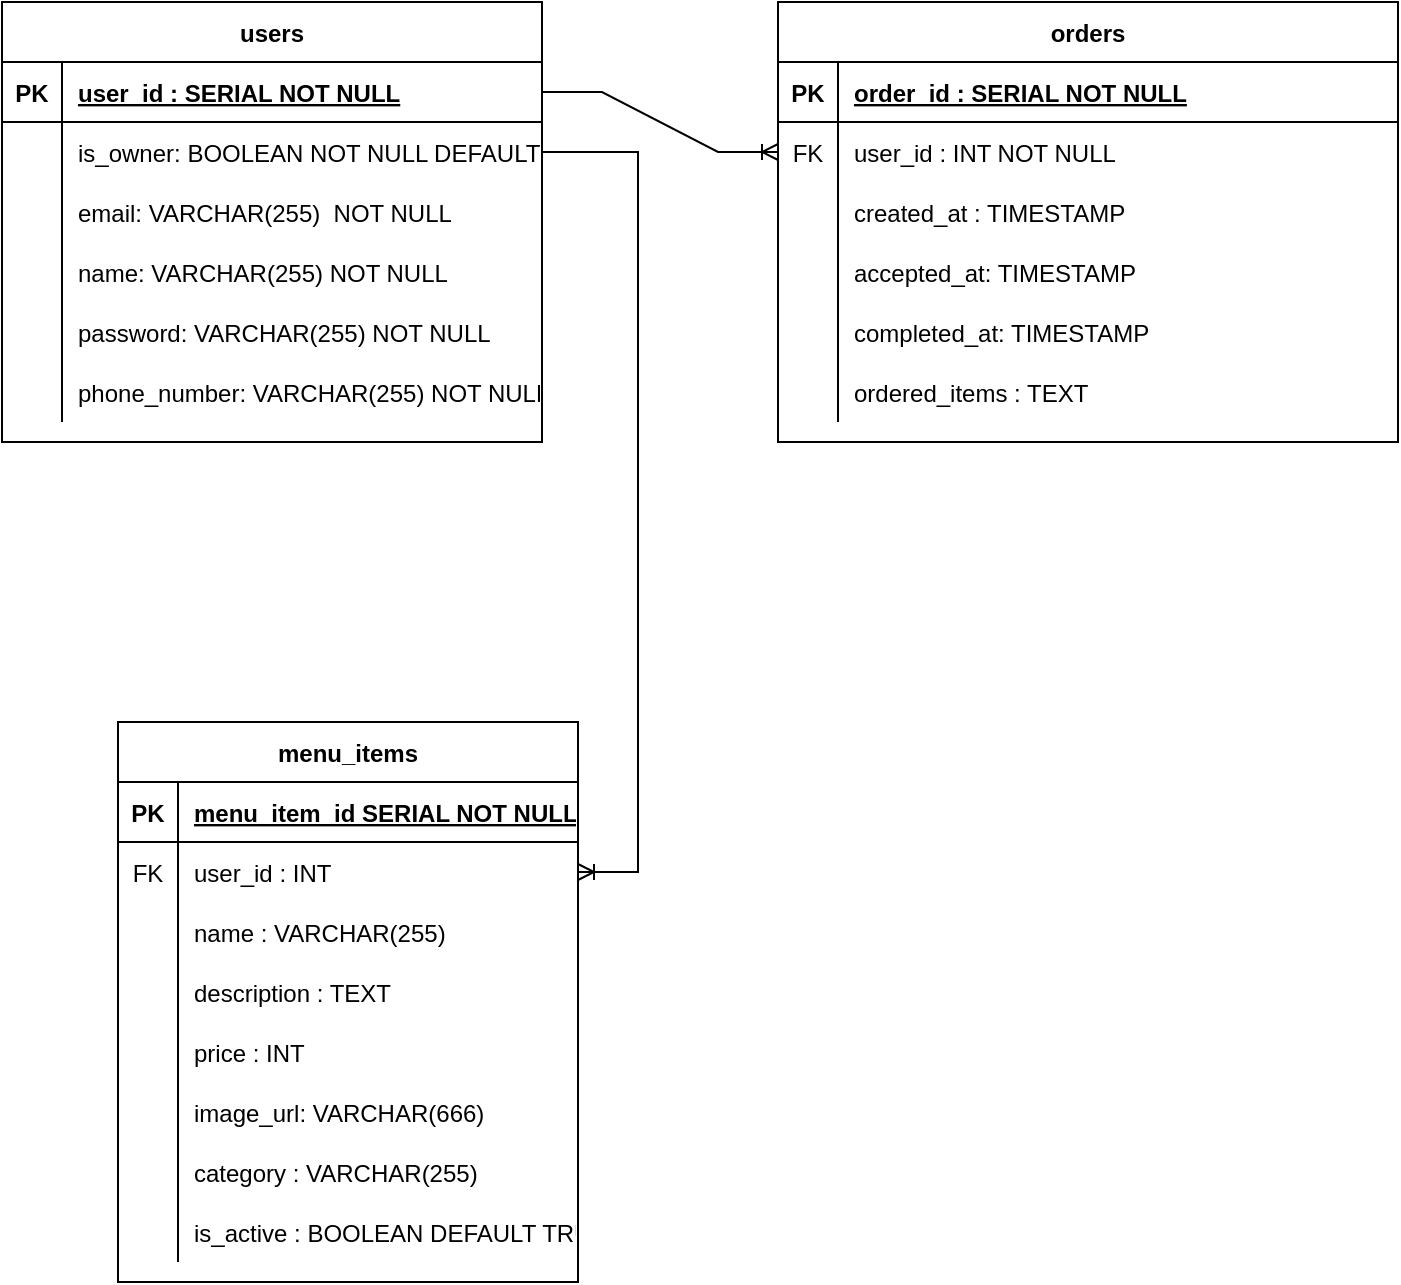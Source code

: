 <mxfile version="20.0.3" type="device"><diagram id="2siU6LbaM7JrwgTdENRn" name="Page-1"><mxGraphModel dx="1178" dy="641" grid="1" gridSize="10" guides="1" tooltips="1" connect="1" arrows="1" fold="1" page="1" pageScale="1" pageWidth="850" pageHeight="1100" math="0" shadow="0"><root><mxCell id="0"/><mxCell id="1" parent="0"/><mxCell id="2OVgiiGLQA_6tGUmaVkU-1" value="users" style="shape=table;startSize=30;container=1;collapsible=1;childLayout=tableLayout;fixedRows=1;rowLines=0;fontStyle=1;align=center;resizeLast=1;" vertex="1" parent="1"><mxGeometry x="82" y="120" width="270" height="220" as="geometry"/></mxCell><mxCell id="2OVgiiGLQA_6tGUmaVkU-2" value="" style="shape=tableRow;horizontal=0;startSize=0;swimlaneHead=0;swimlaneBody=0;fillColor=none;collapsible=0;dropTarget=0;points=[[0,0.5],[1,0.5]];portConstraint=eastwest;top=0;left=0;right=0;bottom=1;" vertex="1" parent="2OVgiiGLQA_6tGUmaVkU-1"><mxGeometry y="30" width="270" height="30" as="geometry"/></mxCell><mxCell id="2OVgiiGLQA_6tGUmaVkU-3" value="PK" style="shape=partialRectangle;connectable=0;fillColor=none;top=0;left=0;bottom=0;right=0;fontStyle=1;overflow=hidden;" vertex="1" parent="2OVgiiGLQA_6tGUmaVkU-2"><mxGeometry width="30" height="30" as="geometry"><mxRectangle width="30" height="30" as="alternateBounds"/></mxGeometry></mxCell><mxCell id="2OVgiiGLQA_6tGUmaVkU-4" value="user_id : SERIAL NOT NULL" style="shape=partialRectangle;connectable=0;fillColor=none;top=0;left=0;bottom=0;right=0;align=left;spacingLeft=6;fontStyle=5;overflow=hidden;" vertex="1" parent="2OVgiiGLQA_6tGUmaVkU-2"><mxGeometry x="30" width="240" height="30" as="geometry"><mxRectangle width="240" height="30" as="alternateBounds"/></mxGeometry></mxCell><mxCell id="2OVgiiGLQA_6tGUmaVkU-5" value="" style="shape=tableRow;horizontal=0;startSize=0;swimlaneHead=0;swimlaneBody=0;fillColor=none;collapsible=0;dropTarget=0;points=[[0,0.5],[1,0.5]];portConstraint=eastwest;top=0;left=0;right=0;bottom=0;" vertex="1" parent="2OVgiiGLQA_6tGUmaVkU-1"><mxGeometry y="60" width="270" height="30" as="geometry"/></mxCell><mxCell id="2OVgiiGLQA_6tGUmaVkU-6" value="" style="shape=partialRectangle;connectable=0;fillColor=none;top=0;left=0;bottom=0;right=0;editable=1;overflow=hidden;" vertex="1" parent="2OVgiiGLQA_6tGUmaVkU-5"><mxGeometry width="30" height="30" as="geometry"><mxRectangle width="30" height="30" as="alternateBounds"/></mxGeometry></mxCell><mxCell id="2OVgiiGLQA_6tGUmaVkU-7" value="is_owner: BOOLEAN NOT NULL DEFAULT FALSE" style="shape=partialRectangle;connectable=0;fillColor=none;top=0;left=0;bottom=0;right=0;align=left;spacingLeft=6;overflow=hidden;" vertex="1" parent="2OVgiiGLQA_6tGUmaVkU-5"><mxGeometry x="30" width="240" height="30" as="geometry"><mxRectangle width="240" height="30" as="alternateBounds"/></mxGeometry></mxCell><mxCell id="2OVgiiGLQA_6tGUmaVkU-8" value="" style="shape=tableRow;horizontal=0;startSize=0;swimlaneHead=0;swimlaneBody=0;fillColor=none;collapsible=0;dropTarget=0;points=[[0,0.5],[1,0.5]];portConstraint=eastwest;top=0;left=0;right=0;bottom=0;" vertex="1" parent="2OVgiiGLQA_6tGUmaVkU-1"><mxGeometry y="90" width="270" height="30" as="geometry"/></mxCell><mxCell id="2OVgiiGLQA_6tGUmaVkU-9" value="" style="shape=partialRectangle;connectable=0;fillColor=none;top=0;left=0;bottom=0;right=0;editable=1;overflow=hidden;" vertex="1" parent="2OVgiiGLQA_6tGUmaVkU-8"><mxGeometry width="30" height="30" as="geometry"><mxRectangle width="30" height="30" as="alternateBounds"/></mxGeometry></mxCell><mxCell id="2OVgiiGLQA_6tGUmaVkU-10" value="email: VARCHAR(255)  NOT NULL" style="shape=partialRectangle;connectable=0;fillColor=none;top=0;left=0;bottom=0;right=0;align=left;spacingLeft=6;overflow=hidden;" vertex="1" parent="2OVgiiGLQA_6tGUmaVkU-8"><mxGeometry x="30" width="240" height="30" as="geometry"><mxRectangle width="240" height="30" as="alternateBounds"/></mxGeometry></mxCell><mxCell id="2OVgiiGLQA_6tGUmaVkU-11" value="" style="shape=tableRow;horizontal=0;startSize=0;swimlaneHead=0;swimlaneBody=0;fillColor=none;collapsible=0;dropTarget=0;points=[[0,0.5],[1,0.5]];portConstraint=eastwest;top=0;left=0;right=0;bottom=0;" vertex="1" parent="2OVgiiGLQA_6tGUmaVkU-1"><mxGeometry y="120" width="270" height="30" as="geometry"/></mxCell><mxCell id="2OVgiiGLQA_6tGUmaVkU-12" value="" style="shape=partialRectangle;connectable=0;fillColor=none;top=0;left=0;bottom=0;right=0;editable=1;overflow=hidden;" vertex="1" parent="2OVgiiGLQA_6tGUmaVkU-11"><mxGeometry width="30" height="30" as="geometry"><mxRectangle width="30" height="30" as="alternateBounds"/></mxGeometry></mxCell><mxCell id="2OVgiiGLQA_6tGUmaVkU-13" value="name: VARCHAR(255) NOT NULL" style="shape=partialRectangle;connectable=0;fillColor=none;top=0;left=0;bottom=0;right=0;align=left;spacingLeft=6;overflow=hidden;" vertex="1" parent="2OVgiiGLQA_6tGUmaVkU-11"><mxGeometry x="30" width="240" height="30" as="geometry"><mxRectangle width="240" height="30" as="alternateBounds"/></mxGeometry></mxCell><mxCell id="2OVgiiGLQA_6tGUmaVkU-41" value="" style="shape=tableRow;horizontal=0;startSize=0;swimlaneHead=0;swimlaneBody=0;fillColor=none;collapsible=0;dropTarget=0;points=[[0,0.5],[1,0.5]];portConstraint=eastwest;top=0;left=0;right=0;bottom=0;" vertex="1" parent="2OVgiiGLQA_6tGUmaVkU-1"><mxGeometry y="150" width="270" height="30" as="geometry"/></mxCell><mxCell id="2OVgiiGLQA_6tGUmaVkU-42" value="" style="shape=partialRectangle;connectable=0;fillColor=none;top=0;left=0;bottom=0;right=0;editable=1;overflow=hidden;" vertex="1" parent="2OVgiiGLQA_6tGUmaVkU-41"><mxGeometry width="30" height="30" as="geometry"><mxRectangle width="30" height="30" as="alternateBounds"/></mxGeometry></mxCell><mxCell id="2OVgiiGLQA_6tGUmaVkU-43" value="password: VARCHAR(255) NOT NULL" style="shape=partialRectangle;connectable=0;fillColor=none;top=0;left=0;bottom=0;right=0;align=left;spacingLeft=6;overflow=hidden;" vertex="1" parent="2OVgiiGLQA_6tGUmaVkU-41"><mxGeometry x="30" width="240" height="30" as="geometry"><mxRectangle width="240" height="30" as="alternateBounds"/></mxGeometry></mxCell><mxCell id="2OVgiiGLQA_6tGUmaVkU-44" value="" style="shape=tableRow;horizontal=0;startSize=0;swimlaneHead=0;swimlaneBody=0;fillColor=none;collapsible=0;dropTarget=0;points=[[0,0.5],[1,0.5]];portConstraint=eastwest;top=0;left=0;right=0;bottom=0;" vertex="1" parent="2OVgiiGLQA_6tGUmaVkU-1"><mxGeometry y="180" width="270" height="30" as="geometry"/></mxCell><mxCell id="2OVgiiGLQA_6tGUmaVkU-45" value="" style="shape=partialRectangle;connectable=0;fillColor=none;top=0;left=0;bottom=0;right=0;editable=1;overflow=hidden;" vertex="1" parent="2OVgiiGLQA_6tGUmaVkU-44"><mxGeometry width="30" height="30" as="geometry"><mxRectangle width="30" height="30" as="alternateBounds"/></mxGeometry></mxCell><mxCell id="2OVgiiGLQA_6tGUmaVkU-46" value="phone_number: VARCHAR(255) NOT NULL" style="shape=partialRectangle;connectable=0;fillColor=none;top=0;left=0;bottom=0;right=0;align=left;spacingLeft=6;overflow=hidden;" vertex="1" parent="2OVgiiGLQA_6tGUmaVkU-44"><mxGeometry x="30" width="240" height="30" as="geometry"><mxRectangle width="240" height="30" as="alternateBounds"/></mxGeometry></mxCell><mxCell id="2OVgiiGLQA_6tGUmaVkU-14" value="menu_items" style="shape=table;startSize=30;container=1;collapsible=1;childLayout=tableLayout;fixedRows=1;rowLines=0;fontStyle=1;align=center;resizeLast=1;" vertex="1" parent="1"><mxGeometry x="140" y="480" width="230" height="280" as="geometry"/></mxCell><mxCell id="2OVgiiGLQA_6tGUmaVkU-15" value="" style="shape=tableRow;horizontal=0;startSize=0;swimlaneHead=0;swimlaneBody=0;fillColor=none;collapsible=0;dropTarget=0;points=[[0,0.5],[1,0.5]];portConstraint=eastwest;top=0;left=0;right=0;bottom=1;" vertex="1" parent="2OVgiiGLQA_6tGUmaVkU-14"><mxGeometry y="30" width="230" height="30" as="geometry"/></mxCell><mxCell id="2OVgiiGLQA_6tGUmaVkU-16" value="PK" style="shape=partialRectangle;connectable=0;fillColor=none;top=0;left=0;bottom=0;right=0;fontStyle=1;overflow=hidden;" vertex="1" parent="2OVgiiGLQA_6tGUmaVkU-15"><mxGeometry width="30" height="30" as="geometry"><mxRectangle width="30" height="30" as="alternateBounds"/></mxGeometry></mxCell><mxCell id="2OVgiiGLQA_6tGUmaVkU-17" value="menu_item_id SERIAL NOT NULL" style="shape=partialRectangle;connectable=0;fillColor=none;top=0;left=0;bottom=0;right=0;align=left;spacingLeft=6;fontStyle=5;overflow=hidden;" vertex="1" parent="2OVgiiGLQA_6tGUmaVkU-15"><mxGeometry x="30" width="200" height="30" as="geometry"><mxRectangle width="200" height="30" as="alternateBounds"/></mxGeometry></mxCell><mxCell id="2OVgiiGLQA_6tGUmaVkU-18" value="" style="shape=tableRow;horizontal=0;startSize=0;swimlaneHead=0;swimlaneBody=0;fillColor=none;collapsible=0;dropTarget=0;points=[[0,0.5],[1,0.5]];portConstraint=eastwest;top=0;left=0;right=0;bottom=0;" vertex="1" parent="2OVgiiGLQA_6tGUmaVkU-14"><mxGeometry y="60" width="230" height="30" as="geometry"/></mxCell><mxCell id="2OVgiiGLQA_6tGUmaVkU-19" value="FK" style="shape=partialRectangle;connectable=0;fillColor=none;top=0;left=0;bottom=0;right=0;editable=1;overflow=hidden;" vertex="1" parent="2OVgiiGLQA_6tGUmaVkU-18"><mxGeometry width="30" height="30" as="geometry"><mxRectangle width="30" height="30" as="alternateBounds"/></mxGeometry></mxCell><mxCell id="2OVgiiGLQA_6tGUmaVkU-20" value="user_id : INT" style="shape=partialRectangle;connectable=0;fillColor=none;top=0;left=0;bottom=0;right=0;align=left;spacingLeft=6;overflow=hidden;" vertex="1" parent="2OVgiiGLQA_6tGUmaVkU-18"><mxGeometry x="30" width="200" height="30" as="geometry"><mxRectangle width="200" height="30" as="alternateBounds"/></mxGeometry></mxCell><mxCell id="2OVgiiGLQA_6tGUmaVkU-88" value="" style="shape=tableRow;horizontal=0;startSize=0;swimlaneHead=0;swimlaneBody=0;fillColor=none;collapsible=0;dropTarget=0;points=[[0,0.5],[1,0.5]];portConstraint=eastwest;top=0;left=0;right=0;bottom=0;" vertex="1" parent="2OVgiiGLQA_6tGUmaVkU-14"><mxGeometry y="90" width="230" height="30" as="geometry"/></mxCell><mxCell id="2OVgiiGLQA_6tGUmaVkU-89" value="" style="shape=partialRectangle;connectable=0;fillColor=none;top=0;left=0;bottom=0;right=0;editable=1;overflow=hidden;" vertex="1" parent="2OVgiiGLQA_6tGUmaVkU-88"><mxGeometry width="30" height="30" as="geometry"><mxRectangle width="30" height="30" as="alternateBounds"/></mxGeometry></mxCell><mxCell id="2OVgiiGLQA_6tGUmaVkU-90" value="name : VARCHAR(255) " style="shape=partialRectangle;connectable=0;fillColor=none;top=0;left=0;bottom=0;right=0;align=left;spacingLeft=6;overflow=hidden;" vertex="1" parent="2OVgiiGLQA_6tGUmaVkU-88"><mxGeometry x="30" width="200" height="30" as="geometry"><mxRectangle width="200" height="30" as="alternateBounds"/></mxGeometry></mxCell><mxCell id="2OVgiiGLQA_6tGUmaVkU-21" value="" style="shape=tableRow;horizontal=0;startSize=0;swimlaneHead=0;swimlaneBody=0;fillColor=none;collapsible=0;dropTarget=0;points=[[0,0.5],[1,0.5]];portConstraint=eastwest;top=0;left=0;right=0;bottom=0;" vertex="1" parent="2OVgiiGLQA_6tGUmaVkU-14"><mxGeometry y="120" width="230" height="30" as="geometry"/></mxCell><mxCell id="2OVgiiGLQA_6tGUmaVkU-22" value="" style="shape=partialRectangle;connectable=0;fillColor=none;top=0;left=0;bottom=0;right=0;editable=1;overflow=hidden;" vertex="1" parent="2OVgiiGLQA_6tGUmaVkU-21"><mxGeometry width="30" height="30" as="geometry"><mxRectangle width="30" height="30" as="alternateBounds"/></mxGeometry></mxCell><mxCell id="2OVgiiGLQA_6tGUmaVkU-23" value="description : TEXT" style="shape=partialRectangle;connectable=0;fillColor=none;top=0;left=0;bottom=0;right=0;align=left;spacingLeft=6;overflow=hidden;" vertex="1" parent="2OVgiiGLQA_6tGUmaVkU-21"><mxGeometry x="30" width="200" height="30" as="geometry"><mxRectangle width="200" height="30" as="alternateBounds"/></mxGeometry></mxCell><mxCell id="2OVgiiGLQA_6tGUmaVkU-24" value="" style="shape=tableRow;horizontal=0;startSize=0;swimlaneHead=0;swimlaneBody=0;fillColor=none;collapsible=0;dropTarget=0;points=[[0,0.5],[1,0.5]];portConstraint=eastwest;top=0;left=0;right=0;bottom=0;" vertex="1" parent="2OVgiiGLQA_6tGUmaVkU-14"><mxGeometry y="150" width="230" height="30" as="geometry"/></mxCell><mxCell id="2OVgiiGLQA_6tGUmaVkU-25" value="" style="shape=partialRectangle;connectable=0;fillColor=none;top=0;left=0;bottom=0;right=0;editable=1;overflow=hidden;" vertex="1" parent="2OVgiiGLQA_6tGUmaVkU-24"><mxGeometry width="30" height="30" as="geometry"><mxRectangle width="30" height="30" as="alternateBounds"/></mxGeometry></mxCell><mxCell id="2OVgiiGLQA_6tGUmaVkU-26" value="price : INT" style="shape=partialRectangle;connectable=0;fillColor=none;top=0;left=0;bottom=0;right=0;align=left;spacingLeft=6;overflow=hidden;" vertex="1" parent="2OVgiiGLQA_6tGUmaVkU-24"><mxGeometry x="30" width="200" height="30" as="geometry"><mxRectangle width="200" height="30" as="alternateBounds"/></mxGeometry></mxCell><mxCell id="2OVgiiGLQA_6tGUmaVkU-53" value="" style="shape=tableRow;horizontal=0;startSize=0;swimlaneHead=0;swimlaneBody=0;fillColor=none;collapsible=0;dropTarget=0;points=[[0,0.5],[1,0.5]];portConstraint=eastwest;top=0;left=0;right=0;bottom=0;" vertex="1" parent="2OVgiiGLQA_6tGUmaVkU-14"><mxGeometry y="180" width="230" height="30" as="geometry"/></mxCell><mxCell id="2OVgiiGLQA_6tGUmaVkU-54" value="" style="shape=partialRectangle;connectable=0;fillColor=none;top=0;left=0;bottom=0;right=0;editable=1;overflow=hidden;" vertex="1" parent="2OVgiiGLQA_6tGUmaVkU-53"><mxGeometry width="30" height="30" as="geometry"><mxRectangle width="30" height="30" as="alternateBounds"/></mxGeometry></mxCell><mxCell id="2OVgiiGLQA_6tGUmaVkU-55" value="image_url: VARCHAR(666)" style="shape=partialRectangle;connectable=0;fillColor=none;top=0;left=0;bottom=0;right=0;align=left;spacingLeft=6;overflow=hidden;" vertex="1" parent="2OVgiiGLQA_6tGUmaVkU-53"><mxGeometry x="30" width="200" height="30" as="geometry"><mxRectangle width="200" height="30" as="alternateBounds"/></mxGeometry></mxCell><mxCell id="2OVgiiGLQA_6tGUmaVkU-94" value="" style="shape=tableRow;horizontal=0;startSize=0;swimlaneHead=0;swimlaneBody=0;fillColor=none;collapsible=0;dropTarget=0;points=[[0,0.5],[1,0.5]];portConstraint=eastwest;top=0;left=0;right=0;bottom=0;" vertex="1" parent="2OVgiiGLQA_6tGUmaVkU-14"><mxGeometry y="210" width="230" height="30" as="geometry"/></mxCell><mxCell id="2OVgiiGLQA_6tGUmaVkU-95" value="" style="shape=partialRectangle;connectable=0;fillColor=none;top=0;left=0;bottom=0;right=0;editable=1;overflow=hidden;" vertex="1" parent="2OVgiiGLQA_6tGUmaVkU-94"><mxGeometry width="30" height="30" as="geometry"><mxRectangle width="30" height="30" as="alternateBounds"/></mxGeometry></mxCell><mxCell id="2OVgiiGLQA_6tGUmaVkU-96" value="category : VARCHAR(255)" style="shape=partialRectangle;connectable=0;fillColor=none;top=0;left=0;bottom=0;right=0;align=left;spacingLeft=6;overflow=hidden;" vertex="1" parent="2OVgiiGLQA_6tGUmaVkU-94"><mxGeometry x="30" width="200" height="30" as="geometry"><mxRectangle width="200" height="30" as="alternateBounds"/></mxGeometry></mxCell><mxCell id="2OVgiiGLQA_6tGUmaVkU-97" value="" style="shape=tableRow;horizontal=0;startSize=0;swimlaneHead=0;swimlaneBody=0;fillColor=none;collapsible=0;dropTarget=0;points=[[0,0.5],[1,0.5]];portConstraint=eastwest;top=0;left=0;right=0;bottom=0;" vertex="1" parent="2OVgiiGLQA_6tGUmaVkU-14"><mxGeometry y="240" width="230" height="30" as="geometry"/></mxCell><mxCell id="2OVgiiGLQA_6tGUmaVkU-98" value="" style="shape=partialRectangle;connectable=0;fillColor=none;top=0;left=0;bottom=0;right=0;editable=1;overflow=hidden;" vertex="1" parent="2OVgiiGLQA_6tGUmaVkU-97"><mxGeometry width="30" height="30" as="geometry"><mxRectangle width="30" height="30" as="alternateBounds"/></mxGeometry></mxCell><mxCell id="2OVgiiGLQA_6tGUmaVkU-99" value="is_active : BOOLEAN DEFAULT TRUE" style="shape=partialRectangle;connectable=0;fillColor=none;top=0;left=0;bottom=0;right=0;align=left;spacingLeft=6;overflow=hidden;" vertex="1" parent="2OVgiiGLQA_6tGUmaVkU-97"><mxGeometry x="30" width="200" height="30" as="geometry"><mxRectangle width="200" height="30" as="alternateBounds"/></mxGeometry></mxCell><mxCell id="2OVgiiGLQA_6tGUmaVkU-27" value="orders" style="shape=table;startSize=30;container=1;collapsible=1;childLayout=tableLayout;fixedRows=1;rowLines=0;fontStyle=1;align=center;resizeLast=1;" vertex="1" parent="1"><mxGeometry x="470" y="120" width="310" height="220" as="geometry"/></mxCell><mxCell id="2OVgiiGLQA_6tGUmaVkU-28" value="" style="shape=tableRow;horizontal=0;startSize=0;swimlaneHead=0;swimlaneBody=0;fillColor=none;collapsible=0;dropTarget=0;points=[[0,0.5],[1,0.5]];portConstraint=eastwest;top=0;left=0;right=0;bottom=1;" vertex="1" parent="2OVgiiGLQA_6tGUmaVkU-27"><mxGeometry y="30" width="310" height="30" as="geometry"/></mxCell><mxCell id="2OVgiiGLQA_6tGUmaVkU-29" value="PK" style="shape=partialRectangle;connectable=0;fillColor=none;top=0;left=0;bottom=0;right=0;fontStyle=1;overflow=hidden;" vertex="1" parent="2OVgiiGLQA_6tGUmaVkU-28"><mxGeometry width="30" height="30" as="geometry"><mxRectangle width="30" height="30" as="alternateBounds"/></mxGeometry></mxCell><mxCell id="2OVgiiGLQA_6tGUmaVkU-30" value="order_id : SERIAL NOT NULL" style="shape=partialRectangle;connectable=0;fillColor=none;top=0;left=0;bottom=0;right=0;align=left;spacingLeft=6;fontStyle=5;overflow=hidden;" vertex="1" parent="2OVgiiGLQA_6tGUmaVkU-28"><mxGeometry x="30" width="280" height="30" as="geometry"><mxRectangle width="280" height="30" as="alternateBounds"/></mxGeometry></mxCell><mxCell id="2OVgiiGLQA_6tGUmaVkU-31" value="" style="shape=tableRow;horizontal=0;startSize=0;swimlaneHead=0;swimlaneBody=0;fillColor=none;collapsible=0;dropTarget=0;points=[[0,0.5],[1,0.5]];portConstraint=eastwest;top=0;left=0;right=0;bottom=0;" vertex="1" parent="2OVgiiGLQA_6tGUmaVkU-27"><mxGeometry y="60" width="310" height="30" as="geometry"/></mxCell><mxCell id="2OVgiiGLQA_6tGUmaVkU-32" value="FK" style="shape=partialRectangle;connectable=0;fillColor=none;top=0;left=0;bottom=0;right=0;editable=1;overflow=hidden;" vertex="1" parent="2OVgiiGLQA_6tGUmaVkU-31"><mxGeometry width="30" height="30" as="geometry"><mxRectangle width="30" height="30" as="alternateBounds"/></mxGeometry></mxCell><mxCell id="2OVgiiGLQA_6tGUmaVkU-33" value="user_id : INT NOT NULL" style="shape=partialRectangle;connectable=0;fillColor=none;top=0;left=0;bottom=0;right=0;align=left;spacingLeft=6;overflow=hidden;" vertex="1" parent="2OVgiiGLQA_6tGUmaVkU-31"><mxGeometry x="30" width="280" height="30" as="geometry"><mxRectangle width="280" height="30" as="alternateBounds"/></mxGeometry></mxCell><mxCell id="2OVgiiGLQA_6tGUmaVkU-34" value="" style="shape=tableRow;horizontal=0;startSize=0;swimlaneHead=0;swimlaneBody=0;fillColor=none;collapsible=0;dropTarget=0;points=[[0,0.5],[1,0.5]];portConstraint=eastwest;top=0;left=0;right=0;bottom=0;" vertex="1" parent="2OVgiiGLQA_6tGUmaVkU-27"><mxGeometry y="90" width="310" height="30" as="geometry"/></mxCell><mxCell id="2OVgiiGLQA_6tGUmaVkU-35" value="" style="shape=partialRectangle;connectable=0;fillColor=none;top=0;left=0;bottom=0;right=0;editable=1;overflow=hidden;" vertex="1" parent="2OVgiiGLQA_6tGUmaVkU-34"><mxGeometry width="30" height="30" as="geometry"><mxRectangle width="30" height="30" as="alternateBounds"/></mxGeometry></mxCell><mxCell id="2OVgiiGLQA_6tGUmaVkU-36" value="created_at : TIMESTAMP" style="shape=partialRectangle;connectable=0;fillColor=none;top=0;left=0;bottom=0;right=0;align=left;spacingLeft=6;overflow=hidden;" vertex="1" parent="2OVgiiGLQA_6tGUmaVkU-34"><mxGeometry x="30" width="280" height="30" as="geometry"><mxRectangle width="280" height="30" as="alternateBounds"/></mxGeometry></mxCell><mxCell id="2OVgiiGLQA_6tGUmaVkU-37" value="" style="shape=tableRow;horizontal=0;startSize=0;swimlaneHead=0;swimlaneBody=0;fillColor=none;collapsible=0;dropTarget=0;points=[[0,0.5],[1,0.5]];portConstraint=eastwest;top=0;left=0;right=0;bottom=0;" vertex="1" parent="2OVgiiGLQA_6tGUmaVkU-27"><mxGeometry y="120" width="310" height="30" as="geometry"/></mxCell><mxCell id="2OVgiiGLQA_6tGUmaVkU-38" value="" style="shape=partialRectangle;connectable=0;fillColor=none;top=0;left=0;bottom=0;right=0;editable=1;overflow=hidden;" vertex="1" parent="2OVgiiGLQA_6tGUmaVkU-37"><mxGeometry width="30" height="30" as="geometry"><mxRectangle width="30" height="30" as="alternateBounds"/></mxGeometry></mxCell><mxCell id="2OVgiiGLQA_6tGUmaVkU-39" value="accepted_at: TIMESTAMP" style="shape=partialRectangle;connectable=0;fillColor=none;top=0;left=0;bottom=0;right=0;align=left;spacingLeft=6;overflow=hidden;" vertex="1" parent="2OVgiiGLQA_6tGUmaVkU-37"><mxGeometry x="30" width="280" height="30" as="geometry"><mxRectangle width="280" height="30" as="alternateBounds"/></mxGeometry></mxCell><mxCell id="2OVgiiGLQA_6tGUmaVkU-47" value="" style="shape=tableRow;horizontal=0;startSize=0;swimlaneHead=0;swimlaneBody=0;fillColor=none;collapsible=0;dropTarget=0;points=[[0,0.5],[1,0.5]];portConstraint=eastwest;top=0;left=0;right=0;bottom=0;" vertex="1" parent="2OVgiiGLQA_6tGUmaVkU-27"><mxGeometry y="150" width="310" height="30" as="geometry"/></mxCell><mxCell id="2OVgiiGLQA_6tGUmaVkU-48" value="" style="shape=partialRectangle;connectable=0;fillColor=none;top=0;left=0;bottom=0;right=0;editable=1;overflow=hidden;" vertex="1" parent="2OVgiiGLQA_6tGUmaVkU-47"><mxGeometry width="30" height="30" as="geometry"><mxRectangle width="30" height="30" as="alternateBounds"/></mxGeometry></mxCell><mxCell id="2OVgiiGLQA_6tGUmaVkU-49" value="completed_at: TIMESTAMP" style="shape=partialRectangle;connectable=0;fillColor=none;top=0;left=0;bottom=0;right=0;align=left;spacingLeft=6;overflow=hidden;" vertex="1" parent="2OVgiiGLQA_6tGUmaVkU-47"><mxGeometry x="30" width="280" height="30" as="geometry"><mxRectangle width="280" height="30" as="alternateBounds"/></mxGeometry></mxCell><mxCell id="2OVgiiGLQA_6tGUmaVkU-50" value="" style="shape=tableRow;horizontal=0;startSize=0;swimlaneHead=0;swimlaneBody=0;fillColor=none;collapsible=0;dropTarget=0;points=[[0,0.5],[1,0.5]];portConstraint=eastwest;top=0;left=0;right=0;bottom=0;" vertex="1" parent="2OVgiiGLQA_6tGUmaVkU-27"><mxGeometry y="180" width="310" height="30" as="geometry"/></mxCell><mxCell id="2OVgiiGLQA_6tGUmaVkU-51" value="" style="shape=partialRectangle;connectable=0;fillColor=none;top=0;left=0;bottom=0;right=0;editable=1;overflow=hidden;" vertex="1" parent="2OVgiiGLQA_6tGUmaVkU-50"><mxGeometry width="30" height="30" as="geometry"><mxRectangle width="30" height="30" as="alternateBounds"/></mxGeometry></mxCell><mxCell id="2OVgiiGLQA_6tGUmaVkU-52" value="ordered_items : TEXT" style="shape=partialRectangle;connectable=0;fillColor=none;top=0;left=0;bottom=0;right=0;align=left;spacingLeft=6;overflow=hidden;" vertex="1" parent="2OVgiiGLQA_6tGUmaVkU-50"><mxGeometry x="30" width="280" height="30" as="geometry"><mxRectangle width="280" height="30" as="alternateBounds"/></mxGeometry></mxCell><mxCell id="2OVgiiGLQA_6tGUmaVkU-92" value="" style="edgeStyle=entityRelationEdgeStyle;fontSize=12;html=1;endArrow=ERoneToMany;rounded=0;entryX=0;entryY=0.5;entryDx=0;entryDy=0;" edge="1" parent="1" source="2OVgiiGLQA_6tGUmaVkU-2" target="2OVgiiGLQA_6tGUmaVkU-31"><mxGeometry width="100" height="100" relative="1" as="geometry"><mxPoint x="370" y="310" as="sourcePoint"/><mxPoint x="470" y="210" as="targetPoint"/></mxGeometry></mxCell><mxCell id="2OVgiiGLQA_6tGUmaVkU-93" value="" style="edgeStyle=entityRelationEdgeStyle;fontSize=12;html=1;endArrow=ERoneToMany;rounded=0;" edge="1" parent="1" source="2OVgiiGLQA_6tGUmaVkU-5" target="2OVgiiGLQA_6tGUmaVkU-18"><mxGeometry width="100" height="100" relative="1" as="geometry"><mxPoint x="40" y="390" as="sourcePoint"/><mxPoint x="118" y="390" as="targetPoint"/></mxGeometry></mxCell></root></mxGraphModel></diagram></mxfile>